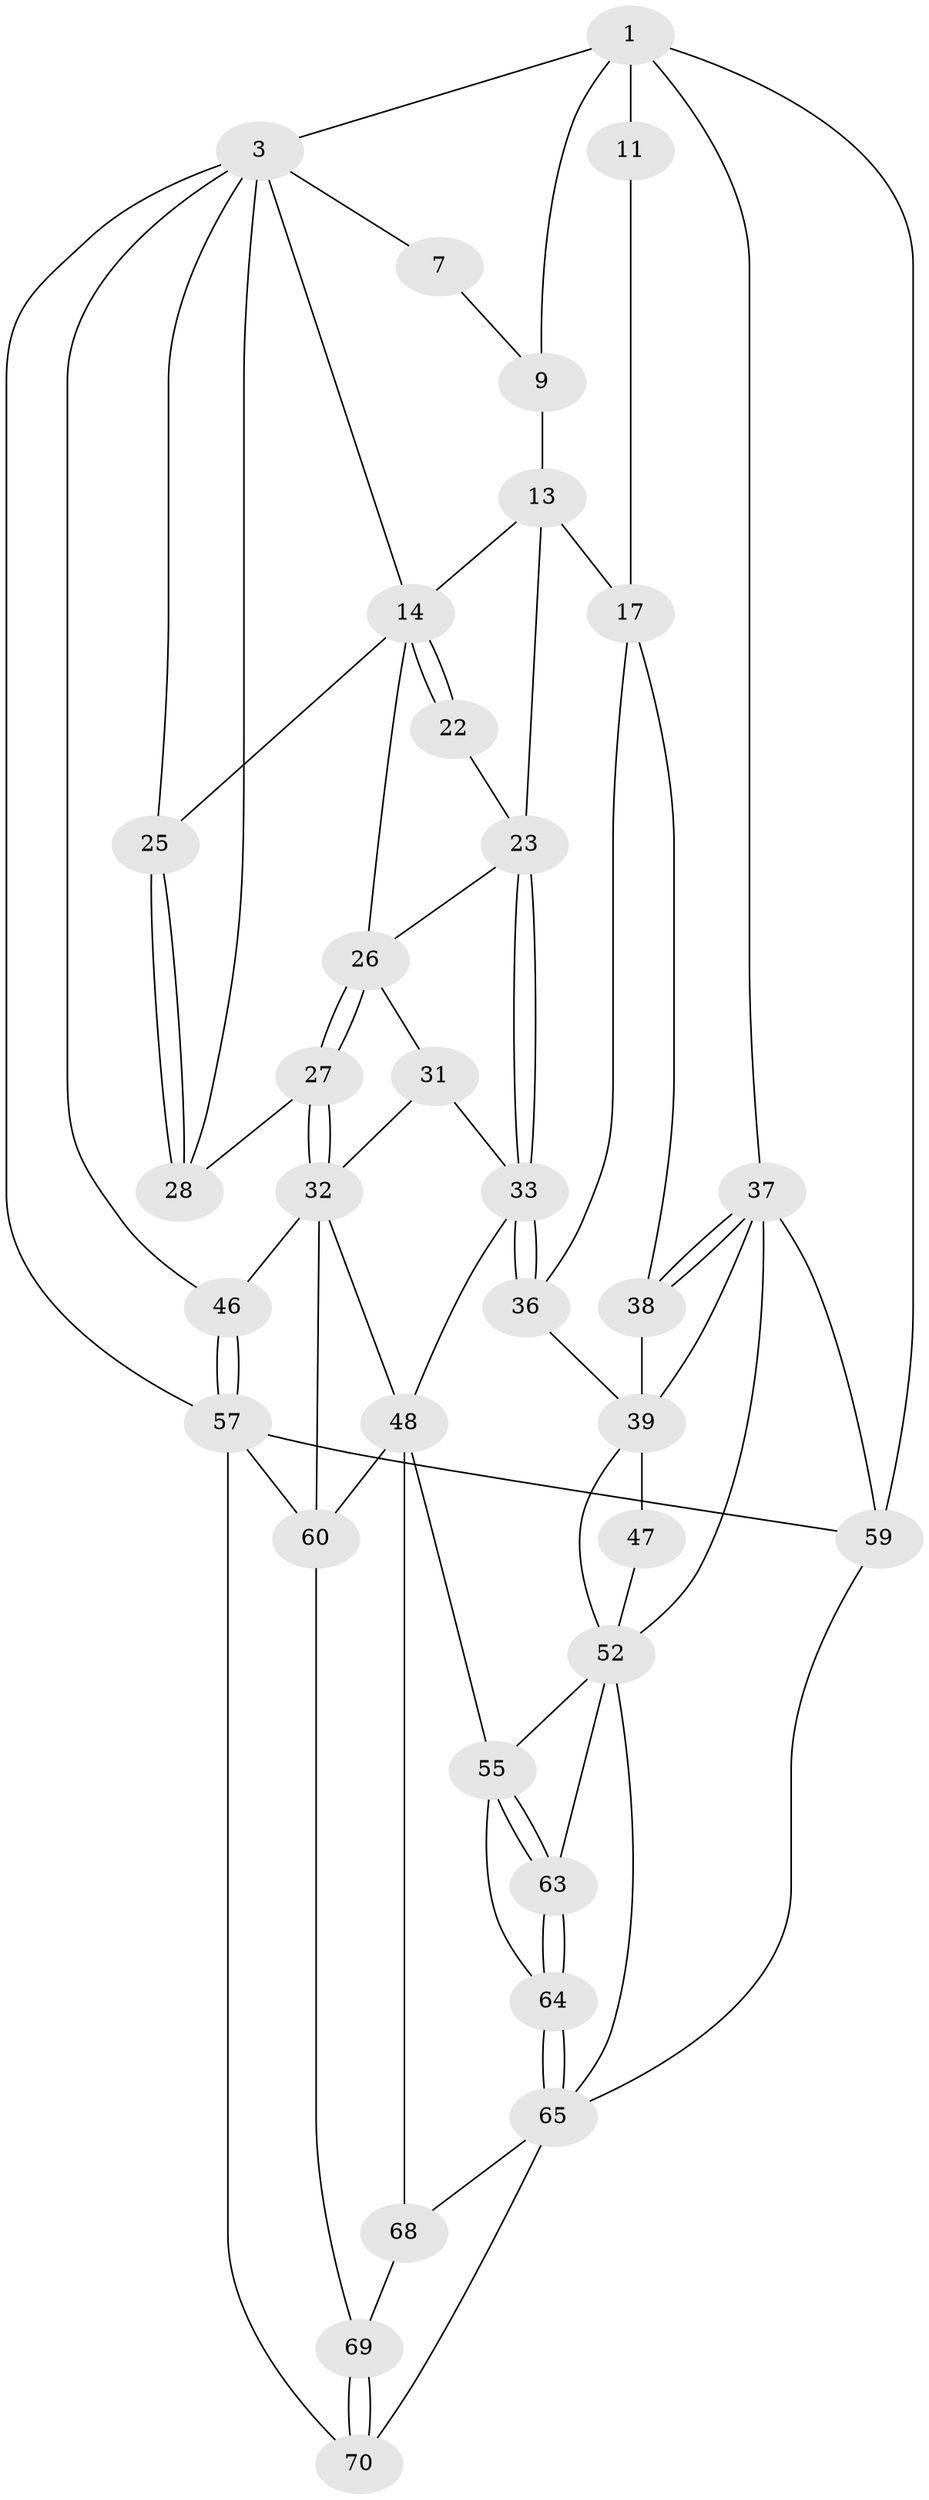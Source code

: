 // original degree distribution, {3: 0.02857142857142857, 6: 0.2571428571428571, 5: 0.42857142857142855, 4: 0.2857142857142857}
// Generated by graph-tools (version 1.1) at 2025/27/03/15/25 16:27:59]
// undirected, 35 vertices, 78 edges
graph export_dot {
graph [start="1"]
  node [color=gray90,style=filled];
  1 [pos="+0.8487767292351671+0",super="+8+2"];
  3 [pos="+0+0",super="+30+4"];
  7 [pos="+0.5753683346085026+0"];
  9 [pos="+0.8088186593428061+0.07287670388047275",super="+10"];
  11 [pos="+1+0.1561823062982848"];
  13 [pos="+0.6329103022579782+0.12335199826307117",super="+16"];
  14 [pos="+0.5907444864496249+0.13586801466414275",super="+15"];
  17 [pos="+0.7865831404790471+0.3180794981547607",super="+35"];
  22 [pos="+0.44903459966640064+0.2724215176064392"];
  23 [pos="+0.631323216595168+0.39387617715308865",super="+24"];
  25 [pos="+0.1501626237619982+0.3631000801962467"];
  26 [pos="+0.2837582320850517+0.37393749932041354",super="+29"];
  27 [pos="+0.16427705768912018+0.4006025754245099"];
  28 [pos="+0.14501433015901052+0.38238930555477324"];
  31 [pos="+0.3543325180403938+0.4960311621876272"];
  32 [pos="+0.2607495177047544+0.5377582795433195",super="+44"];
  33 [pos="+0.6038523763891068+0.596925356610232",super="+34"];
  36 [pos="+0.812298779189168+0.5993585464827913"];
  37 [pos="+1+0.4734551490910243",super="+43"];
  38 [pos="+0.8779397576760464+0.38637889296045774"];
  39 [pos="+0.8865782593317733+0.45374435112529843",super="+42+40"];
  46 [pos="+0+0.6099790171359067"];
  47 [pos="+0.8587780421749067+0.604968069218749"];
  48 [pos="+0.5613606630701137+0.7225171305819715",super="+49"];
  52 [pos="+1+0.8524944344789811",super="+53+62"];
  55 [pos="+0.738134300805594+0.7655547372599208",super="+56"];
  57 [pos="+0+1",super="+58"];
  59 [pos="+1+1"];
  60 [pos="+0.27780170944485477+0.868162726521034",super="+61"];
  63 [pos="+0.8543479628806755+0.8386111855501424"];
  64 [pos="+0.7084803070726547+0.9221095489705896"];
  65 [pos="+0.711885308650045+0.9942084758160482",super="+66"];
  68 [pos="+0.4959537959589745+1"];
  69 [pos="+0.2991706593476983+0.9567684185755759"];
  70 [pos="+0.17949427917464686+1"];
  1 -- 11 [weight=2];
  1 -- 9;
  1 -- 3;
  1 -- 37;
  1 -- 59;
  3 -- 28;
  3 -- 46;
  3 -- 25;
  3 -- 7;
  3 -- 14 [weight=2];
  3 -- 57;
  7 -- 9;
  9 -- 13 [weight=2];
  11 -- 17;
  13 -- 14;
  13 -- 17;
  13 -- 23;
  14 -- 22 [weight=2];
  14 -- 22;
  14 -- 25;
  14 -- 26;
  17 -- 36;
  17 -- 38;
  22 -- 23;
  23 -- 33;
  23 -- 33;
  23 -- 26;
  25 -- 28;
  25 -- 28;
  26 -- 27;
  26 -- 27;
  26 -- 31;
  27 -- 28;
  27 -- 32;
  27 -- 32;
  31 -- 32;
  31 -- 33;
  32 -- 48;
  32 -- 60;
  32 -- 46;
  33 -- 36;
  33 -- 36;
  33 -- 48;
  36 -- 39;
  37 -- 38;
  37 -- 38;
  37 -- 59;
  37 -- 52;
  37 -- 39;
  38 -- 39;
  39 -- 47 [weight=2];
  39 -- 52;
  46 -- 57;
  46 -- 57;
  47 -- 52;
  48 -- 55;
  48 -- 60;
  48 -- 68;
  52 -- 55;
  52 -- 65;
  52 -- 63;
  55 -- 63;
  55 -- 63;
  55 -- 64;
  57 -- 60;
  57 -- 59;
  57 -- 70;
  59 -- 65;
  60 -- 69;
  63 -- 64;
  63 -- 64;
  64 -- 65;
  64 -- 65;
  65 -- 68;
  65 -- 70;
  68 -- 69;
  69 -- 70;
  69 -- 70;
}
